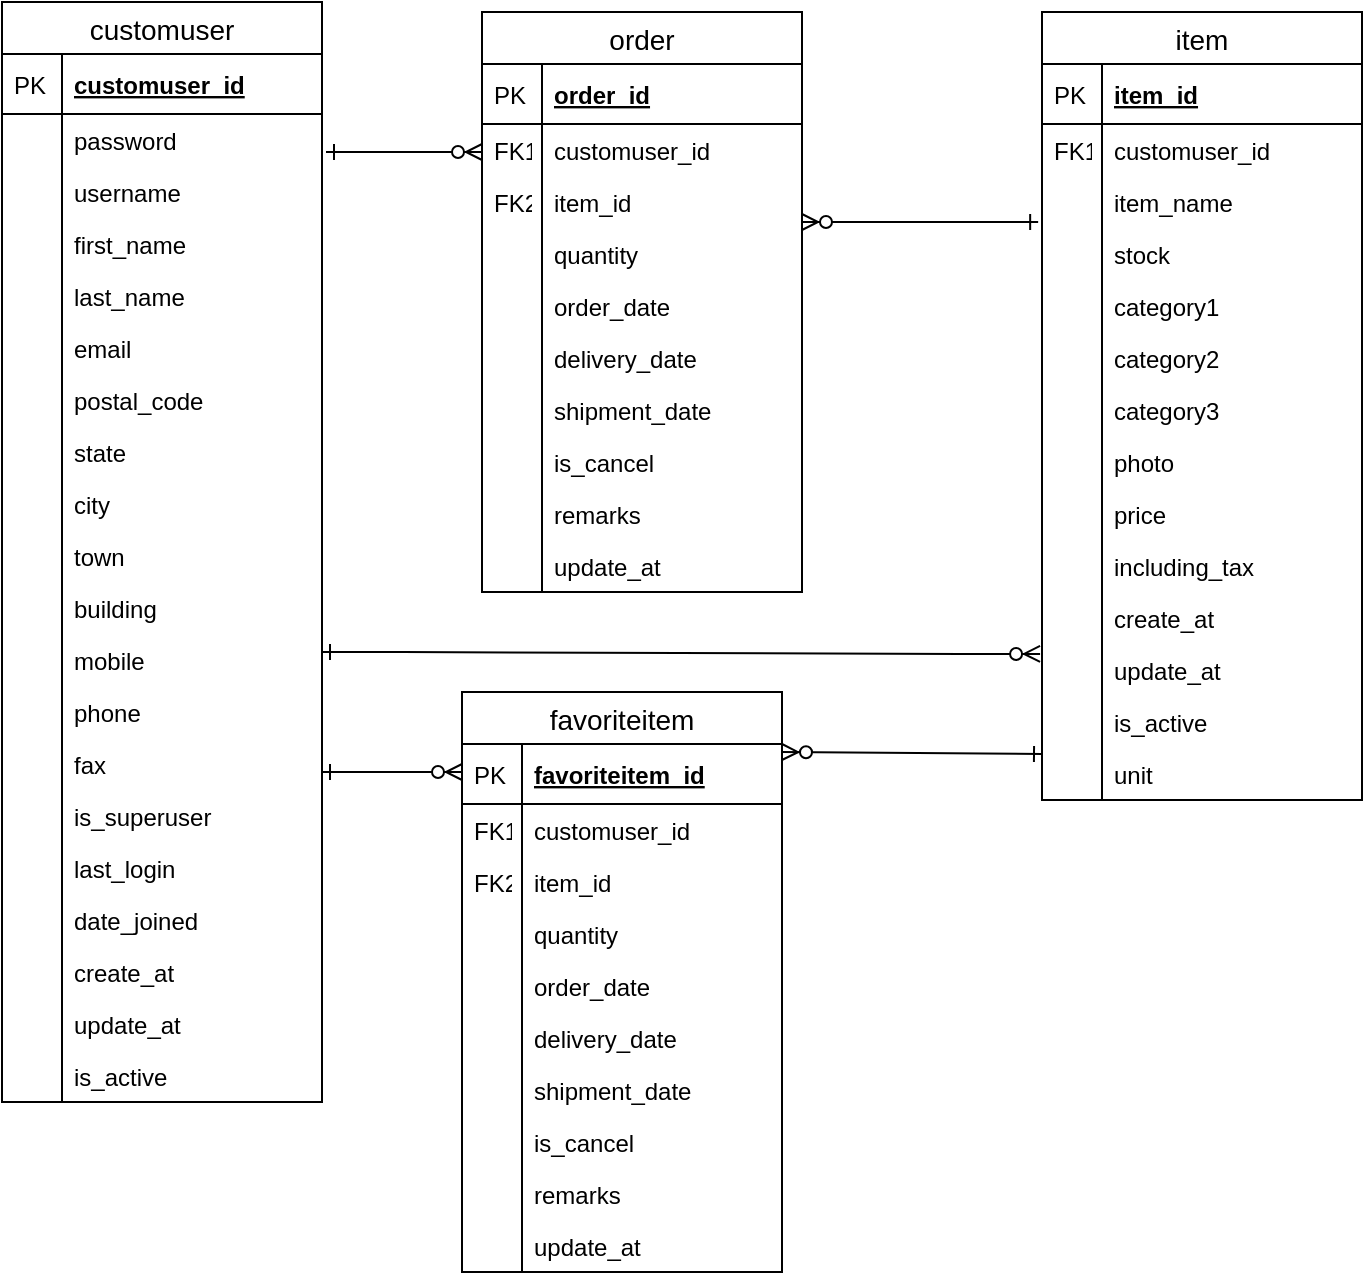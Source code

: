 <mxfile version="12.9.11"><diagram id="S9YT4rrSg56Eo5m6jC3j" name="Page-1"><mxGraphModel dx="801" dy="464" grid="1" gridSize="10" guides="1" tooltips="1" connect="1" arrows="1" fold="1" page="1" pageScale="1" pageWidth="827" pageHeight="1169" math="0" shadow="0"><root><mxCell id="0"/><mxCell id="1" parent="0"/><mxCell id="4r25fAenmn63YWeQ7xrl-1" value="order" style="swimlane;fontStyle=0;childLayout=stackLayout;horizontal=1;startSize=26;horizontalStack=0;resizeParent=1;resizeParentMax=0;resizeLast=0;collapsible=1;marginBottom=0;align=center;fontSize=14;" parent="1" vertex="1"><mxGeometry x="270" y="40" width="160" height="290" as="geometry"/></mxCell><mxCell id="4r25fAenmn63YWeQ7xrl-2" value="order_id" style="shape=partialRectangle;top=0;left=0;right=0;bottom=1;align=left;verticalAlign=middle;fillColor=none;spacingLeft=34;spacingRight=4;overflow=hidden;rotatable=0;points=[[0,0.5],[1,0.5]];portConstraint=eastwest;dropTarget=0;fontStyle=5;fontSize=12;" parent="4r25fAenmn63YWeQ7xrl-1" vertex="1"><mxGeometry y="26" width="160" height="30" as="geometry"/></mxCell><mxCell id="4r25fAenmn63YWeQ7xrl-3" value="PK" style="shape=partialRectangle;top=0;left=0;bottom=0;fillColor=none;align=left;verticalAlign=middle;spacingLeft=4;spacingRight=4;overflow=hidden;rotatable=0;points=[];portConstraint=eastwest;part=1;fontSize=12;" parent="4r25fAenmn63YWeQ7xrl-2" vertex="1" connectable="0"><mxGeometry width="30" height="30" as="geometry"/></mxCell><mxCell id="4r25fAenmn63YWeQ7xrl-4" value="customuser_id" style="shape=partialRectangle;top=0;left=0;right=0;bottom=0;align=left;verticalAlign=top;fillColor=none;spacingLeft=34;spacingRight=4;overflow=hidden;rotatable=0;points=[[0,0.5],[1,0.5]];portConstraint=eastwest;dropTarget=0;fontSize=12;" parent="4r25fAenmn63YWeQ7xrl-1" vertex="1"><mxGeometry y="56" width="160" height="26" as="geometry"/></mxCell><mxCell id="4r25fAenmn63YWeQ7xrl-5" value="FK1" style="shape=partialRectangle;top=0;left=0;bottom=0;fillColor=none;align=left;verticalAlign=top;spacingLeft=4;spacingRight=4;overflow=hidden;rotatable=0;points=[];portConstraint=eastwest;part=1;fontSize=12;" parent="4r25fAenmn63YWeQ7xrl-4" vertex="1" connectable="0"><mxGeometry width="30" height="26" as="geometry"/></mxCell><mxCell id="4r25fAenmn63YWeQ7xrl-6" value="item_id" style="shape=partialRectangle;top=0;left=0;right=0;bottom=0;align=left;verticalAlign=top;fillColor=none;spacingLeft=34;spacingRight=4;overflow=hidden;rotatable=0;points=[[0,0.5],[1,0.5]];portConstraint=eastwest;dropTarget=0;fontSize=12;" parent="4r25fAenmn63YWeQ7xrl-1" vertex="1"><mxGeometry y="82" width="160" height="26" as="geometry"/></mxCell><mxCell id="4r25fAenmn63YWeQ7xrl-7" value="FK2" style="shape=partialRectangle;top=0;left=0;bottom=0;fillColor=none;align=left;verticalAlign=top;spacingLeft=4;spacingRight=4;overflow=hidden;rotatable=0;points=[];portConstraint=eastwest;part=1;fontSize=12;" parent="4r25fAenmn63YWeQ7xrl-6" vertex="1" connectable="0"><mxGeometry width="30" height="26" as="geometry"/></mxCell><mxCell id="4r25fAenmn63YWeQ7xrl-8" value="quantity" style="shape=partialRectangle;top=0;left=0;right=0;bottom=0;align=left;verticalAlign=top;fillColor=none;spacingLeft=34;spacingRight=4;overflow=hidden;rotatable=0;points=[[0,0.5],[1,0.5]];portConstraint=eastwest;dropTarget=0;fontSize=12;" parent="4r25fAenmn63YWeQ7xrl-1" vertex="1"><mxGeometry y="108" width="160" height="26" as="geometry"/></mxCell><mxCell id="4r25fAenmn63YWeQ7xrl-9" value="" style="shape=partialRectangle;top=0;left=0;bottom=0;fillColor=none;align=left;verticalAlign=top;spacingLeft=4;spacingRight=4;overflow=hidden;rotatable=0;points=[];portConstraint=eastwest;part=1;fontSize=12;" parent="4r25fAenmn63YWeQ7xrl-8" vertex="1" connectable="0"><mxGeometry width="30" height="26" as="geometry"/></mxCell><mxCell id="4r25fAenmn63YWeQ7xrl-10" value="order_date" style="shape=partialRectangle;top=0;left=0;right=0;bottom=0;align=left;verticalAlign=top;fillColor=none;spacingLeft=34;spacingRight=4;overflow=hidden;rotatable=0;points=[[0,0.5],[1,0.5]];portConstraint=eastwest;dropTarget=0;fontSize=12;" parent="4r25fAenmn63YWeQ7xrl-1" vertex="1"><mxGeometry y="134" width="160" height="26" as="geometry"/></mxCell><mxCell id="4r25fAenmn63YWeQ7xrl-11" value="" style="shape=partialRectangle;top=0;left=0;bottom=0;fillColor=none;align=left;verticalAlign=top;spacingLeft=4;spacingRight=4;overflow=hidden;rotatable=0;points=[];portConstraint=eastwest;part=1;fontSize=12;" parent="4r25fAenmn63YWeQ7xrl-10" vertex="1" connectable="0"><mxGeometry width="30" height="26" as="geometry"/></mxCell><mxCell id="4r25fAenmn63YWeQ7xrl-12" value="delivery_date" style="shape=partialRectangle;top=0;left=0;right=0;bottom=0;align=left;verticalAlign=top;fillColor=none;spacingLeft=34;spacingRight=4;overflow=hidden;rotatable=0;points=[[0,0.5],[1,0.5]];portConstraint=eastwest;dropTarget=0;fontSize=12;" parent="4r25fAenmn63YWeQ7xrl-1" vertex="1"><mxGeometry y="160" width="160" height="26" as="geometry"/></mxCell><mxCell id="4r25fAenmn63YWeQ7xrl-13" value="" style="shape=partialRectangle;top=0;left=0;bottom=0;fillColor=none;align=left;verticalAlign=top;spacingLeft=4;spacingRight=4;overflow=hidden;rotatable=0;points=[];portConstraint=eastwest;part=1;fontSize=12;" parent="4r25fAenmn63YWeQ7xrl-12" vertex="1" connectable="0"><mxGeometry width="30" height="26" as="geometry"/></mxCell><mxCell id="4r25fAenmn63YWeQ7xrl-14" value="shipment_date" style="shape=partialRectangle;top=0;left=0;right=0;bottom=0;align=left;verticalAlign=top;fillColor=none;spacingLeft=34;spacingRight=4;overflow=hidden;rotatable=0;points=[[0,0.5],[1,0.5]];portConstraint=eastwest;dropTarget=0;fontSize=12;" parent="4r25fAenmn63YWeQ7xrl-1" vertex="1"><mxGeometry y="186" width="160" height="26" as="geometry"/></mxCell><mxCell id="4r25fAenmn63YWeQ7xrl-15" value="" style="shape=partialRectangle;top=0;left=0;bottom=0;fillColor=none;align=left;verticalAlign=top;spacingLeft=4;spacingRight=4;overflow=hidden;rotatable=0;points=[];portConstraint=eastwest;part=1;fontSize=12;" parent="4r25fAenmn63YWeQ7xrl-14" vertex="1" connectable="0"><mxGeometry width="30" height="26" as="geometry"/></mxCell><mxCell id="4r25fAenmn63YWeQ7xrl-16" value="is_cancel" style="shape=partialRectangle;top=0;left=0;right=0;bottom=0;align=left;verticalAlign=top;fillColor=none;spacingLeft=34;spacingRight=4;overflow=hidden;rotatable=0;points=[[0,0.5],[1,0.5]];portConstraint=eastwest;dropTarget=0;fontSize=12;" parent="4r25fAenmn63YWeQ7xrl-1" vertex="1"><mxGeometry y="212" width="160" height="26" as="geometry"/></mxCell><mxCell id="4r25fAenmn63YWeQ7xrl-17" value="" style="shape=partialRectangle;top=0;left=0;bottom=0;fillColor=none;align=left;verticalAlign=top;spacingLeft=4;spacingRight=4;overflow=hidden;rotatable=0;points=[];portConstraint=eastwest;part=1;fontSize=12;" parent="4r25fAenmn63YWeQ7xrl-16" vertex="1" connectable="0"><mxGeometry width="30" height="26" as="geometry"/></mxCell><mxCell id="4r25fAenmn63YWeQ7xrl-18" value="remarks" style="shape=partialRectangle;top=0;left=0;right=0;bottom=0;align=left;verticalAlign=top;fillColor=none;spacingLeft=34;spacingRight=4;overflow=hidden;rotatable=0;points=[[0,0.5],[1,0.5]];portConstraint=eastwest;dropTarget=0;fontSize=12;" parent="4r25fAenmn63YWeQ7xrl-1" vertex="1"><mxGeometry y="238" width="160" height="26" as="geometry"/></mxCell><mxCell id="4r25fAenmn63YWeQ7xrl-19" value="" style="shape=partialRectangle;top=0;left=0;bottom=0;fillColor=none;align=left;verticalAlign=top;spacingLeft=4;spacingRight=4;overflow=hidden;rotatable=0;points=[];portConstraint=eastwest;part=1;fontSize=12;" parent="4r25fAenmn63YWeQ7xrl-18" vertex="1" connectable="0"><mxGeometry width="30" height="26" as="geometry"/></mxCell><mxCell id="4r25fAenmn63YWeQ7xrl-20" value="update_at" style="shape=partialRectangle;top=0;left=0;right=0;bottom=0;align=left;verticalAlign=top;fillColor=none;spacingLeft=34;spacingRight=4;overflow=hidden;rotatable=0;points=[[0,0.5],[1,0.5]];portConstraint=eastwest;dropTarget=0;fontSize=12;" parent="4r25fAenmn63YWeQ7xrl-1" vertex="1"><mxGeometry y="264" width="160" height="26" as="geometry"/></mxCell><mxCell id="4r25fAenmn63YWeQ7xrl-21" value="" style="shape=partialRectangle;top=0;left=0;bottom=0;fillColor=none;align=left;verticalAlign=top;spacingLeft=4;spacingRight=4;overflow=hidden;rotatable=0;points=[];portConstraint=eastwest;part=1;fontSize=12;" parent="4r25fAenmn63YWeQ7xrl-20" vertex="1" connectable="0"><mxGeometry width="30" height="26" as="geometry"/></mxCell><mxCell id="4r25fAenmn63YWeQ7xrl-53" value="customuser" style="swimlane;fontStyle=0;childLayout=stackLayout;horizontal=1;startSize=26;horizontalStack=0;resizeParent=1;resizeParentMax=0;resizeLast=0;collapsible=1;marginBottom=0;align=center;fontSize=14;" parent="1" vertex="1"><mxGeometry x="30" y="35" width="160" height="550" as="geometry"/></mxCell><mxCell id="4r25fAenmn63YWeQ7xrl-54" value="customuser_id" style="shape=partialRectangle;top=0;left=0;right=0;bottom=1;align=left;verticalAlign=middle;fillColor=none;spacingLeft=34;spacingRight=4;overflow=hidden;rotatable=0;points=[[0,0.5],[1,0.5]];portConstraint=eastwest;dropTarget=0;fontStyle=5;fontSize=12;" parent="4r25fAenmn63YWeQ7xrl-53" vertex="1"><mxGeometry y="26" width="160" height="30" as="geometry"/></mxCell><mxCell id="4r25fAenmn63YWeQ7xrl-55" value="PK" style="shape=partialRectangle;top=0;left=0;bottom=0;fillColor=none;align=left;verticalAlign=middle;spacingLeft=4;spacingRight=4;overflow=hidden;rotatable=0;points=[];portConstraint=eastwest;part=1;fontSize=12;" parent="4r25fAenmn63YWeQ7xrl-54" vertex="1" connectable="0"><mxGeometry width="30" height="30" as="geometry"/></mxCell><mxCell id="4r25fAenmn63YWeQ7xrl-56" value="password" style="shape=partialRectangle;top=0;left=0;right=0;bottom=0;align=left;verticalAlign=top;fillColor=none;spacingLeft=34;spacingRight=4;overflow=hidden;rotatable=0;points=[[0,0.5],[1,0.5]];portConstraint=eastwest;dropTarget=0;fontSize=12;" parent="4r25fAenmn63YWeQ7xrl-53" vertex="1"><mxGeometry y="56" width="160" height="26" as="geometry"/></mxCell><mxCell id="4r25fAenmn63YWeQ7xrl-57" value="" style="shape=partialRectangle;top=0;left=0;bottom=0;fillColor=none;align=left;verticalAlign=top;spacingLeft=4;spacingRight=4;overflow=hidden;rotatable=0;points=[];portConstraint=eastwest;part=1;fontSize=12;" parent="4r25fAenmn63YWeQ7xrl-56" vertex="1" connectable="0"><mxGeometry width="30" height="26" as="geometry"/></mxCell><mxCell id="4r25fAenmn63YWeQ7xrl-58" value="username" style="shape=partialRectangle;top=0;left=0;right=0;bottom=0;align=left;verticalAlign=top;fillColor=none;spacingLeft=34;spacingRight=4;overflow=hidden;rotatable=0;points=[[0,0.5],[1,0.5]];portConstraint=eastwest;dropTarget=0;fontSize=12;" parent="4r25fAenmn63YWeQ7xrl-53" vertex="1"><mxGeometry y="82" width="160" height="26" as="geometry"/></mxCell><mxCell id="4r25fAenmn63YWeQ7xrl-59" value="" style="shape=partialRectangle;top=0;left=0;bottom=0;fillColor=none;align=left;verticalAlign=top;spacingLeft=4;spacingRight=4;overflow=hidden;rotatable=0;points=[];portConstraint=eastwest;part=1;fontSize=12;" parent="4r25fAenmn63YWeQ7xrl-58" vertex="1" connectable="0"><mxGeometry width="30" height="26" as="geometry"/></mxCell><mxCell id="4r25fAenmn63YWeQ7xrl-60" value="first_name" style="shape=partialRectangle;top=0;left=0;right=0;bottom=0;align=left;verticalAlign=top;fillColor=none;spacingLeft=34;spacingRight=4;overflow=hidden;rotatable=0;points=[[0,0.5],[1,0.5]];portConstraint=eastwest;dropTarget=0;fontSize=12;" parent="4r25fAenmn63YWeQ7xrl-53" vertex="1"><mxGeometry y="108" width="160" height="26" as="geometry"/></mxCell><mxCell id="4r25fAenmn63YWeQ7xrl-61" value="" style="shape=partialRectangle;top=0;left=0;bottom=0;fillColor=none;align=left;verticalAlign=top;spacingLeft=4;spacingRight=4;overflow=hidden;rotatable=0;points=[];portConstraint=eastwest;part=1;fontSize=12;" parent="4r25fAenmn63YWeQ7xrl-60" vertex="1" connectable="0"><mxGeometry width="30" height="26" as="geometry"/></mxCell><mxCell id="4r25fAenmn63YWeQ7xrl-62" value="last_name" style="shape=partialRectangle;top=0;left=0;right=0;bottom=0;align=left;verticalAlign=top;fillColor=none;spacingLeft=34;spacingRight=4;overflow=hidden;rotatable=0;points=[[0,0.5],[1,0.5]];portConstraint=eastwest;dropTarget=0;fontSize=12;" parent="4r25fAenmn63YWeQ7xrl-53" vertex="1"><mxGeometry y="134" width="160" height="26" as="geometry"/></mxCell><mxCell id="4r25fAenmn63YWeQ7xrl-63" value="" style="shape=partialRectangle;top=0;left=0;bottom=0;fillColor=none;align=left;verticalAlign=top;spacingLeft=4;spacingRight=4;overflow=hidden;rotatable=0;points=[];portConstraint=eastwest;part=1;fontSize=12;" parent="4r25fAenmn63YWeQ7xrl-62" vertex="1" connectable="0"><mxGeometry width="30" height="26" as="geometry"/></mxCell><mxCell id="4r25fAenmn63YWeQ7xrl-64" value="email" style="shape=partialRectangle;top=0;left=0;right=0;bottom=0;align=left;verticalAlign=top;fillColor=none;spacingLeft=34;spacingRight=4;overflow=hidden;rotatable=0;points=[[0,0.5],[1,0.5]];portConstraint=eastwest;dropTarget=0;fontSize=12;" parent="4r25fAenmn63YWeQ7xrl-53" vertex="1"><mxGeometry y="160" width="160" height="26" as="geometry"/></mxCell><mxCell id="4r25fAenmn63YWeQ7xrl-65" value="" style="shape=partialRectangle;top=0;left=0;bottom=0;fillColor=none;align=left;verticalAlign=top;spacingLeft=4;spacingRight=4;overflow=hidden;rotatable=0;points=[];portConstraint=eastwest;part=1;fontSize=12;" parent="4r25fAenmn63YWeQ7xrl-64" vertex="1" connectable="0"><mxGeometry width="30" height="26" as="geometry"/></mxCell><mxCell id="4r25fAenmn63YWeQ7xrl-66" value="postal_code" style="shape=partialRectangle;top=0;left=0;right=0;bottom=0;align=left;verticalAlign=top;fillColor=none;spacingLeft=34;spacingRight=4;overflow=hidden;rotatable=0;points=[[0,0.5],[1,0.5]];portConstraint=eastwest;dropTarget=0;fontSize=12;" parent="4r25fAenmn63YWeQ7xrl-53" vertex="1"><mxGeometry y="186" width="160" height="26" as="geometry"/></mxCell><mxCell id="4r25fAenmn63YWeQ7xrl-67" value="" style="shape=partialRectangle;top=0;left=0;bottom=0;fillColor=none;align=left;verticalAlign=top;spacingLeft=4;spacingRight=4;overflow=hidden;rotatable=0;points=[];portConstraint=eastwest;part=1;fontSize=12;" parent="4r25fAenmn63YWeQ7xrl-66" vertex="1" connectable="0"><mxGeometry width="30" height="26" as="geometry"/></mxCell><mxCell id="4r25fAenmn63YWeQ7xrl-68" value="state" style="shape=partialRectangle;top=0;left=0;right=0;bottom=0;align=left;verticalAlign=top;fillColor=none;spacingLeft=34;spacingRight=4;overflow=hidden;rotatable=0;points=[[0,0.5],[1,0.5]];portConstraint=eastwest;dropTarget=0;fontSize=12;" parent="4r25fAenmn63YWeQ7xrl-53" vertex="1"><mxGeometry y="212" width="160" height="26" as="geometry"/></mxCell><mxCell id="4r25fAenmn63YWeQ7xrl-69" value="" style="shape=partialRectangle;top=0;left=0;bottom=0;fillColor=none;align=left;verticalAlign=top;spacingLeft=4;spacingRight=4;overflow=hidden;rotatable=0;points=[];portConstraint=eastwest;part=1;fontSize=12;" parent="4r25fAenmn63YWeQ7xrl-68" vertex="1" connectable="0"><mxGeometry width="30" height="26" as="geometry"/></mxCell><mxCell id="4r25fAenmn63YWeQ7xrl-70" value="city" style="shape=partialRectangle;top=0;left=0;right=0;bottom=0;align=left;verticalAlign=top;fillColor=none;spacingLeft=34;spacingRight=4;overflow=hidden;rotatable=0;points=[[0,0.5],[1,0.5]];portConstraint=eastwest;dropTarget=0;fontSize=12;" parent="4r25fAenmn63YWeQ7xrl-53" vertex="1"><mxGeometry y="238" width="160" height="26" as="geometry"/></mxCell><mxCell id="4r25fAenmn63YWeQ7xrl-71" value="" style="shape=partialRectangle;top=0;left=0;bottom=0;fillColor=none;align=left;verticalAlign=top;spacingLeft=4;spacingRight=4;overflow=hidden;rotatable=0;points=[];portConstraint=eastwest;part=1;fontSize=12;" parent="4r25fAenmn63YWeQ7xrl-70" vertex="1" connectable="0"><mxGeometry width="30" height="26" as="geometry"/></mxCell><mxCell id="4r25fAenmn63YWeQ7xrl-72" value="town" style="shape=partialRectangle;top=0;left=0;right=0;bottom=0;align=left;verticalAlign=top;fillColor=none;spacingLeft=34;spacingRight=4;overflow=hidden;rotatable=0;points=[[0,0.5],[1,0.5]];portConstraint=eastwest;dropTarget=0;fontSize=12;" parent="4r25fAenmn63YWeQ7xrl-53" vertex="1"><mxGeometry y="264" width="160" height="26" as="geometry"/></mxCell><mxCell id="4r25fAenmn63YWeQ7xrl-73" value="" style="shape=partialRectangle;top=0;left=0;bottom=0;fillColor=none;align=left;verticalAlign=top;spacingLeft=4;spacingRight=4;overflow=hidden;rotatable=0;points=[];portConstraint=eastwest;part=1;fontSize=12;" parent="4r25fAenmn63YWeQ7xrl-72" vertex="1" connectable="0"><mxGeometry width="30" height="26" as="geometry"/></mxCell><mxCell id="4r25fAenmn63YWeQ7xrl-74" value="building" style="shape=partialRectangle;top=0;left=0;right=0;bottom=0;align=left;verticalAlign=top;fillColor=none;spacingLeft=34;spacingRight=4;overflow=hidden;rotatable=0;points=[[0,0.5],[1,0.5]];portConstraint=eastwest;dropTarget=0;fontSize=12;" parent="4r25fAenmn63YWeQ7xrl-53" vertex="1"><mxGeometry y="290" width="160" height="26" as="geometry"/></mxCell><mxCell id="4r25fAenmn63YWeQ7xrl-75" value="" style="shape=partialRectangle;top=0;left=0;bottom=0;fillColor=none;align=left;verticalAlign=top;spacingLeft=4;spacingRight=4;overflow=hidden;rotatable=0;points=[];portConstraint=eastwest;part=1;fontSize=12;" parent="4r25fAenmn63YWeQ7xrl-74" vertex="1" connectable="0"><mxGeometry width="30" height="26" as="geometry"/></mxCell><mxCell id="4r25fAenmn63YWeQ7xrl-76" value="mobile" style="shape=partialRectangle;top=0;left=0;right=0;bottom=0;align=left;verticalAlign=top;fillColor=none;spacingLeft=34;spacingRight=4;overflow=hidden;rotatable=0;points=[[0,0.5],[1,0.5]];portConstraint=eastwest;dropTarget=0;fontSize=12;" parent="4r25fAenmn63YWeQ7xrl-53" vertex="1"><mxGeometry y="316" width="160" height="26" as="geometry"/></mxCell><mxCell id="4r25fAenmn63YWeQ7xrl-77" value="" style="shape=partialRectangle;top=0;left=0;bottom=0;fillColor=none;align=left;verticalAlign=top;spacingLeft=4;spacingRight=4;overflow=hidden;rotatable=0;points=[];portConstraint=eastwest;part=1;fontSize=12;" parent="4r25fAenmn63YWeQ7xrl-76" vertex="1" connectable="0"><mxGeometry width="30" height="26" as="geometry"/></mxCell><mxCell id="4r25fAenmn63YWeQ7xrl-78" value="phone" style="shape=partialRectangle;top=0;left=0;right=0;bottom=0;align=left;verticalAlign=top;fillColor=none;spacingLeft=34;spacingRight=4;overflow=hidden;rotatable=0;points=[[0,0.5],[1,0.5]];portConstraint=eastwest;dropTarget=0;fontSize=12;" parent="4r25fAenmn63YWeQ7xrl-53" vertex="1"><mxGeometry y="342" width="160" height="26" as="geometry"/></mxCell><mxCell id="4r25fAenmn63YWeQ7xrl-79" value="" style="shape=partialRectangle;top=0;left=0;bottom=0;fillColor=none;align=left;verticalAlign=top;spacingLeft=4;spacingRight=4;overflow=hidden;rotatable=0;points=[];portConstraint=eastwest;part=1;fontSize=12;" parent="4r25fAenmn63YWeQ7xrl-78" vertex="1" connectable="0"><mxGeometry width="30" height="26" as="geometry"/></mxCell><mxCell id="4r25fAenmn63YWeQ7xrl-80" value="fax" style="shape=partialRectangle;top=0;left=0;right=0;bottom=0;align=left;verticalAlign=top;fillColor=none;spacingLeft=34;spacingRight=4;overflow=hidden;rotatable=0;points=[[0,0.5],[1,0.5]];portConstraint=eastwest;dropTarget=0;fontSize=12;" parent="4r25fAenmn63YWeQ7xrl-53" vertex="1"><mxGeometry y="368" width="160" height="26" as="geometry"/></mxCell><mxCell id="4r25fAenmn63YWeQ7xrl-81" value="" style="shape=partialRectangle;top=0;left=0;bottom=0;fillColor=none;align=left;verticalAlign=top;spacingLeft=4;spacingRight=4;overflow=hidden;rotatable=0;points=[];portConstraint=eastwest;part=1;fontSize=12;" parent="4r25fAenmn63YWeQ7xrl-80" vertex="1" connectable="0"><mxGeometry width="30" height="26" as="geometry"/></mxCell><mxCell id="4r25fAenmn63YWeQ7xrl-82" value="is_superuser" style="shape=partialRectangle;top=0;left=0;right=0;bottom=0;align=left;verticalAlign=top;fillColor=none;spacingLeft=34;spacingRight=4;overflow=hidden;rotatable=0;points=[[0,0.5],[1,0.5]];portConstraint=eastwest;dropTarget=0;fontSize=12;" parent="4r25fAenmn63YWeQ7xrl-53" vertex="1"><mxGeometry y="394" width="160" height="26" as="geometry"/></mxCell><mxCell id="4r25fAenmn63YWeQ7xrl-83" value="" style="shape=partialRectangle;top=0;left=0;bottom=0;fillColor=none;align=left;verticalAlign=top;spacingLeft=4;spacingRight=4;overflow=hidden;rotatable=0;points=[];portConstraint=eastwest;part=1;fontSize=12;" parent="4r25fAenmn63YWeQ7xrl-82" vertex="1" connectable="0"><mxGeometry width="30" height="26" as="geometry"/></mxCell><mxCell id="4r25fAenmn63YWeQ7xrl-84" value="last_login" style="shape=partialRectangle;top=0;left=0;right=0;bottom=0;align=left;verticalAlign=top;fillColor=none;spacingLeft=34;spacingRight=4;overflow=hidden;rotatable=0;points=[[0,0.5],[1,0.5]];portConstraint=eastwest;dropTarget=0;fontSize=12;" parent="4r25fAenmn63YWeQ7xrl-53" vertex="1"><mxGeometry y="420" width="160" height="26" as="geometry"/></mxCell><mxCell id="4r25fAenmn63YWeQ7xrl-85" value="" style="shape=partialRectangle;top=0;left=0;bottom=0;fillColor=none;align=left;verticalAlign=top;spacingLeft=4;spacingRight=4;overflow=hidden;rotatable=0;points=[];portConstraint=eastwest;part=1;fontSize=12;" parent="4r25fAenmn63YWeQ7xrl-84" vertex="1" connectable="0"><mxGeometry width="30" height="26" as="geometry"/></mxCell><mxCell id="4r25fAenmn63YWeQ7xrl-86" value="date_joined" style="shape=partialRectangle;top=0;left=0;right=0;bottom=0;align=left;verticalAlign=top;fillColor=none;spacingLeft=34;spacingRight=4;overflow=hidden;rotatable=0;points=[[0,0.5],[1,0.5]];portConstraint=eastwest;dropTarget=0;fontSize=12;" parent="4r25fAenmn63YWeQ7xrl-53" vertex="1"><mxGeometry y="446" width="160" height="26" as="geometry"/></mxCell><mxCell id="4r25fAenmn63YWeQ7xrl-87" value="" style="shape=partialRectangle;top=0;left=0;bottom=0;fillColor=none;align=left;verticalAlign=top;spacingLeft=4;spacingRight=4;overflow=hidden;rotatable=0;points=[];portConstraint=eastwest;part=1;fontSize=12;" parent="4r25fAenmn63YWeQ7xrl-86" vertex="1" connectable="0"><mxGeometry width="30" height="26" as="geometry"/></mxCell><mxCell id="4r25fAenmn63YWeQ7xrl-88" value="create_at" style="shape=partialRectangle;top=0;left=0;right=0;bottom=0;align=left;verticalAlign=top;fillColor=none;spacingLeft=34;spacingRight=4;overflow=hidden;rotatable=0;points=[[0,0.5],[1,0.5]];portConstraint=eastwest;dropTarget=0;fontSize=12;" parent="4r25fAenmn63YWeQ7xrl-53" vertex="1"><mxGeometry y="472" width="160" height="26" as="geometry"/></mxCell><mxCell id="4r25fAenmn63YWeQ7xrl-89" value="" style="shape=partialRectangle;top=0;left=0;bottom=0;fillColor=none;align=left;verticalAlign=top;spacingLeft=4;spacingRight=4;overflow=hidden;rotatable=0;points=[];portConstraint=eastwest;part=1;fontSize=12;" parent="4r25fAenmn63YWeQ7xrl-88" vertex="1" connectable="0"><mxGeometry width="30" height="26" as="geometry"/></mxCell><mxCell id="4r25fAenmn63YWeQ7xrl-90" value="update_at" style="shape=partialRectangle;top=0;left=0;right=0;bottom=0;align=left;verticalAlign=top;fillColor=none;spacingLeft=34;spacingRight=4;overflow=hidden;rotatable=0;points=[[0,0.5],[1,0.5]];portConstraint=eastwest;dropTarget=0;fontSize=12;" parent="4r25fAenmn63YWeQ7xrl-53" vertex="1"><mxGeometry y="498" width="160" height="26" as="geometry"/></mxCell><mxCell id="4r25fAenmn63YWeQ7xrl-91" value="" style="shape=partialRectangle;top=0;left=0;bottom=0;fillColor=none;align=left;verticalAlign=top;spacingLeft=4;spacingRight=4;overflow=hidden;rotatable=0;points=[];portConstraint=eastwest;part=1;fontSize=12;" parent="4r25fAenmn63YWeQ7xrl-90" vertex="1" connectable="0"><mxGeometry width="30" height="26" as="geometry"/></mxCell><mxCell id="4r25fAenmn63YWeQ7xrl-92" value="is_active" style="shape=partialRectangle;top=0;left=0;right=0;bottom=0;align=left;verticalAlign=top;fillColor=none;spacingLeft=34;spacingRight=4;overflow=hidden;rotatable=0;points=[[0,0.5],[1,0.5]];portConstraint=eastwest;dropTarget=0;fontSize=12;" parent="4r25fAenmn63YWeQ7xrl-53" vertex="1"><mxGeometry y="524" width="160" height="26" as="geometry"/></mxCell><mxCell id="4r25fAenmn63YWeQ7xrl-93" value="" style="shape=partialRectangle;top=0;left=0;bottom=0;fillColor=none;align=left;verticalAlign=top;spacingLeft=4;spacingRight=4;overflow=hidden;rotatable=0;points=[];portConstraint=eastwest;part=1;fontSize=12;" parent="4r25fAenmn63YWeQ7xrl-92" vertex="1" connectable="0"><mxGeometry width="30" height="26" as="geometry"/></mxCell><mxCell id="4r25fAenmn63YWeQ7xrl-98" value="favoriteitem" style="swimlane;fontStyle=0;childLayout=stackLayout;horizontal=1;startSize=26;horizontalStack=0;resizeParent=1;resizeParentMax=0;resizeLast=0;collapsible=1;marginBottom=0;align=center;fontSize=14;" parent="1" vertex="1"><mxGeometry x="260" y="380" width="160" height="290" as="geometry"/></mxCell><mxCell id="4r25fAenmn63YWeQ7xrl-99" value="favoriteitem_id" style="shape=partialRectangle;top=0;left=0;right=0;bottom=1;align=left;verticalAlign=middle;fillColor=none;spacingLeft=34;spacingRight=4;overflow=hidden;rotatable=0;points=[[0,0.5],[1,0.5]];portConstraint=eastwest;dropTarget=0;fontStyle=5;fontSize=12;" parent="4r25fAenmn63YWeQ7xrl-98" vertex="1"><mxGeometry y="26" width="160" height="30" as="geometry"/></mxCell><mxCell id="4r25fAenmn63YWeQ7xrl-100" value="PK" style="shape=partialRectangle;top=0;left=0;bottom=0;fillColor=none;align=left;verticalAlign=middle;spacingLeft=4;spacingRight=4;overflow=hidden;rotatable=0;points=[];portConstraint=eastwest;part=1;fontSize=12;" parent="4r25fAenmn63YWeQ7xrl-99" vertex="1" connectable="0"><mxGeometry width="30" height="30" as="geometry"/></mxCell><mxCell id="4r25fAenmn63YWeQ7xrl-101" value="customuser_id" style="shape=partialRectangle;top=0;left=0;right=0;bottom=0;align=left;verticalAlign=top;fillColor=none;spacingLeft=34;spacingRight=4;overflow=hidden;rotatable=0;points=[[0,0.5],[1,0.5]];portConstraint=eastwest;dropTarget=0;fontSize=12;" parent="4r25fAenmn63YWeQ7xrl-98" vertex="1"><mxGeometry y="56" width="160" height="26" as="geometry"/></mxCell><mxCell id="4r25fAenmn63YWeQ7xrl-102" value="FK1" style="shape=partialRectangle;top=0;left=0;bottom=0;fillColor=none;align=left;verticalAlign=top;spacingLeft=4;spacingRight=4;overflow=hidden;rotatable=0;points=[];portConstraint=eastwest;part=1;fontSize=12;" parent="4r25fAenmn63YWeQ7xrl-101" vertex="1" connectable="0"><mxGeometry width="30" height="26" as="geometry"/></mxCell><mxCell id="4r25fAenmn63YWeQ7xrl-103" value="item_id" style="shape=partialRectangle;top=0;left=0;right=0;bottom=0;align=left;verticalAlign=top;fillColor=none;spacingLeft=34;spacingRight=4;overflow=hidden;rotatable=0;points=[[0,0.5],[1,0.5]];portConstraint=eastwest;dropTarget=0;fontSize=12;" parent="4r25fAenmn63YWeQ7xrl-98" vertex="1"><mxGeometry y="82" width="160" height="26" as="geometry"/></mxCell><mxCell id="4r25fAenmn63YWeQ7xrl-104" value="FK2" style="shape=partialRectangle;top=0;left=0;bottom=0;fillColor=none;align=left;verticalAlign=top;spacingLeft=4;spacingRight=4;overflow=hidden;rotatable=0;points=[];portConstraint=eastwest;part=1;fontSize=12;" parent="4r25fAenmn63YWeQ7xrl-103" vertex="1" connectable="0"><mxGeometry width="30" height="26" as="geometry"/></mxCell><mxCell id="4r25fAenmn63YWeQ7xrl-105" value="quantity" style="shape=partialRectangle;top=0;left=0;right=0;bottom=0;align=left;verticalAlign=top;fillColor=none;spacingLeft=34;spacingRight=4;overflow=hidden;rotatable=0;points=[[0,0.5],[1,0.5]];portConstraint=eastwest;dropTarget=0;fontSize=12;" parent="4r25fAenmn63YWeQ7xrl-98" vertex="1"><mxGeometry y="108" width="160" height="26" as="geometry"/></mxCell><mxCell id="4r25fAenmn63YWeQ7xrl-106" value="" style="shape=partialRectangle;top=0;left=0;bottom=0;fillColor=none;align=left;verticalAlign=top;spacingLeft=4;spacingRight=4;overflow=hidden;rotatable=0;points=[];portConstraint=eastwest;part=1;fontSize=12;" parent="4r25fAenmn63YWeQ7xrl-105" vertex="1" connectable="0"><mxGeometry width="30" height="26" as="geometry"/></mxCell><mxCell id="4r25fAenmn63YWeQ7xrl-107" value="order_date" style="shape=partialRectangle;top=0;left=0;right=0;bottom=0;align=left;verticalAlign=top;fillColor=none;spacingLeft=34;spacingRight=4;overflow=hidden;rotatable=0;points=[[0,0.5],[1,0.5]];portConstraint=eastwest;dropTarget=0;fontSize=12;" parent="4r25fAenmn63YWeQ7xrl-98" vertex="1"><mxGeometry y="134" width="160" height="26" as="geometry"/></mxCell><mxCell id="4r25fAenmn63YWeQ7xrl-108" value="" style="shape=partialRectangle;top=0;left=0;bottom=0;fillColor=none;align=left;verticalAlign=top;spacingLeft=4;spacingRight=4;overflow=hidden;rotatable=0;points=[];portConstraint=eastwest;part=1;fontSize=12;" parent="4r25fAenmn63YWeQ7xrl-107" vertex="1" connectable="0"><mxGeometry width="30" height="26" as="geometry"/></mxCell><mxCell id="4r25fAenmn63YWeQ7xrl-109" value="delivery_date" style="shape=partialRectangle;top=0;left=0;right=0;bottom=0;align=left;verticalAlign=top;fillColor=none;spacingLeft=34;spacingRight=4;overflow=hidden;rotatable=0;points=[[0,0.5],[1,0.5]];portConstraint=eastwest;dropTarget=0;fontSize=12;" parent="4r25fAenmn63YWeQ7xrl-98" vertex="1"><mxGeometry y="160" width="160" height="26" as="geometry"/></mxCell><mxCell id="4r25fAenmn63YWeQ7xrl-110" value="" style="shape=partialRectangle;top=0;left=0;bottom=0;fillColor=none;align=left;verticalAlign=top;spacingLeft=4;spacingRight=4;overflow=hidden;rotatable=0;points=[];portConstraint=eastwest;part=1;fontSize=12;" parent="4r25fAenmn63YWeQ7xrl-109" vertex="1" connectable="0"><mxGeometry width="30" height="26" as="geometry"/></mxCell><mxCell id="4r25fAenmn63YWeQ7xrl-111" value="shipment_date" style="shape=partialRectangle;top=0;left=0;right=0;bottom=0;align=left;verticalAlign=top;fillColor=none;spacingLeft=34;spacingRight=4;overflow=hidden;rotatable=0;points=[[0,0.5],[1,0.5]];portConstraint=eastwest;dropTarget=0;fontSize=12;" parent="4r25fAenmn63YWeQ7xrl-98" vertex="1"><mxGeometry y="186" width="160" height="26" as="geometry"/></mxCell><mxCell id="4r25fAenmn63YWeQ7xrl-112" value="" style="shape=partialRectangle;top=0;left=0;bottom=0;fillColor=none;align=left;verticalAlign=top;spacingLeft=4;spacingRight=4;overflow=hidden;rotatable=0;points=[];portConstraint=eastwest;part=1;fontSize=12;" parent="4r25fAenmn63YWeQ7xrl-111" vertex="1" connectable="0"><mxGeometry width="30" height="26" as="geometry"/></mxCell><mxCell id="4r25fAenmn63YWeQ7xrl-113" value="is_cancel" style="shape=partialRectangle;top=0;left=0;right=0;bottom=0;align=left;verticalAlign=top;fillColor=none;spacingLeft=34;spacingRight=4;overflow=hidden;rotatable=0;points=[[0,0.5],[1,0.5]];portConstraint=eastwest;dropTarget=0;fontSize=12;" parent="4r25fAenmn63YWeQ7xrl-98" vertex="1"><mxGeometry y="212" width="160" height="26" as="geometry"/></mxCell><mxCell id="4r25fAenmn63YWeQ7xrl-114" value="" style="shape=partialRectangle;top=0;left=0;bottom=0;fillColor=none;align=left;verticalAlign=top;spacingLeft=4;spacingRight=4;overflow=hidden;rotatable=0;points=[];portConstraint=eastwest;part=1;fontSize=12;" parent="4r25fAenmn63YWeQ7xrl-113" vertex="1" connectable="0"><mxGeometry width="30" height="26" as="geometry"/></mxCell><mxCell id="4r25fAenmn63YWeQ7xrl-115" value="remarks" style="shape=partialRectangle;top=0;left=0;right=0;bottom=0;align=left;verticalAlign=top;fillColor=none;spacingLeft=34;spacingRight=4;overflow=hidden;rotatable=0;points=[[0,0.5],[1,0.5]];portConstraint=eastwest;dropTarget=0;fontSize=12;" parent="4r25fAenmn63YWeQ7xrl-98" vertex="1"><mxGeometry y="238" width="160" height="26" as="geometry"/></mxCell><mxCell id="4r25fAenmn63YWeQ7xrl-116" value="" style="shape=partialRectangle;top=0;left=0;bottom=0;fillColor=none;align=left;verticalAlign=top;spacingLeft=4;spacingRight=4;overflow=hidden;rotatable=0;points=[];portConstraint=eastwest;part=1;fontSize=12;" parent="4r25fAenmn63YWeQ7xrl-115" vertex="1" connectable="0"><mxGeometry width="30" height="26" as="geometry"/></mxCell><mxCell id="4r25fAenmn63YWeQ7xrl-117" value="update_at" style="shape=partialRectangle;top=0;left=0;right=0;bottom=0;align=left;verticalAlign=top;fillColor=none;spacingLeft=34;spacingRight=4;overflow=hidden;rotatable=0;points=[[0,0.5],[1,0.5]];portConstraint=eastwest;dropTarget=0;fontSize=12;" parent="4r25fAenmn63YWeQ7xrl-98" vertex="1"><mxGeometry y="264" width="160" height="26" as="geometry"/></mxCell><mxCell id="4r25fAenmn63YWeQ7xrl-118" value="" style="shape=partialRectangle;top=0;left=0;bottom=0;fillColor=none;align=left;verticalAlign=top;spacingLeft=4;spacingRight=4;overflow=hidden;rotatable=0;points=[];portConstraint=eastwest;part=1;fontSize=12;" parent="4r25fAenmn63YWeQ7xrl-117" vertex="1" connectable="0"><mxGeometry width="30" height="26" as="geometry"/></mxCell><mxCell id="4r25fAenmn63YWeQ7xrl-24" value="item" style="swimlane;fontStyle=0;childLayout=stackLayout;horizontal=1;startSize=26;horizontalStack=0;resizeParent=1;resizeParentMax=0;resizeLast=0;collapsible=1;marginBottom=0;align=center;fontSize=14;" parent="1" vertex="1"><mxGeometry x="550" y="40" width="160" height="394" as="geometry"/></mxCell><mxCell id="4r25fAenmn63YWeQ7xrl-25" value="item_id" style="shape=partialRectangle;top=0;left=0;right=0;bottom=1;align=left;verticalAlign=middle;fillColor=none;spacingLeft=34;spacingRight=4;overflow=hidden;rotatable=0;points=[[0,0.5],[1,0.5]];portConstraint=eastwest;dropTarget=0;fontStyle=5;fontSize=12;" parent="4r25fAenmn63YWeQ7xrl-24" vertex="1"><mxGeometry y="26" width="160" height="30" as="geometry"/></mxCell><mxCell id="4r25fAenmn63YWeQ7xrl-26" value="PK" style="shape=partialRectangle;top=0;left=0;bottom=0;fillColor=none;align=left;verticalAlign=middle;spacingLeft=4;spacingRight=4;overflow=hidden;rotatable=0;points=[];portConstraint=eastwest;part=1;fontSize=12;" parent="4r25fAenmn63YWeQ7xrl-25" vertex="1" connectable="0"><mxGeometry width="30" height="30" as="geometry"/></mxCell><mxCell id="4r25fAenmn63YWeQ7xrl-27" value="customuser_id" style="shape=partialRectangle;top=0;left=0;right=0;bottom=0;align=left;verticalAlign=top;fillColor=none;spacingLeft=34;spacingRight=4;overflow=hidden;rotatable=0;points=[[0,0.5],[1,0.5]];portConstraint=eastwest;dropTarget=0;fontSize=12;" parent="4r25fAenmn63YWeQ7xrl-24" vertex="1"><mxGeometry y="56" width="160" height="26" as="geometry"/></mxCell><mxCell id="4r25fAenmn63YWeQ7xrl-28" value="FK1" style="shape=partialRectangle;top=0;left=0;bottom=0;fillColor=none;align=left;verticalAlign=top;spacingLeft=4;spacingRight=4;overflow=hidden;rotatable=0;points=[];portConstraint=eastwest;part=1;fontSize=12;" parent="4r25fAenmn63YWeQ7xrl-27" vertex="1" connectable="0"><mxGeometry width="30" height="26" as="geometry"/></mxCell><mxCell id="4r25fAenmn63YWeQ7xrl-29" value="item_name" style="shape=partialRectangle;top=0;left=0;right=0;bottom=0;align=left;verticalAlign=top;fillColor=none;spacingLeft=34;spacingRight=4;overflow=hidden;rotatable=0;points=[[0,0.5],[1,0.5]];portConstraint=eastwest;dropTarget=0;fontSize=12;" parent="4r25fAenmn63YWeQ7xrl-24" vertex="1"><mxGeometry y="82" width="160" height="26" as="geometry"/></mxCell><mxCell id="4r25fAenmn63YWeQ7xrl-30" value="" style="shape=partialRectangle;top=0;left=0;bottom=0;fillColor=none;align=left;verticalAlign=top;spacingLeft=4;spacingRight=4;overflow=hidden;rotatable=0;points=[];portConstraint=eastwest;part=1;fontSize=12;" parent="4r25fAenmn63YWeQ7xrl-29" vertex="1" connectable="0"><mxGeometry width="30" height="26" as="geometry"/></mxCell><mxCell id="4r25fAenmn63YWeQ7xrl-31" value="stock" style="shape=partialRectangle;top=0;left=0;right=0;bottom=0;align=left;verticalAlign=top;fillColor=none;spacingLeft=34;spacingRight=4;overflow=hidden;rotatable=0;points=[[0,0.5],[1,0.5]];portConstraint=eastwest;dropTarget=0;fontSize=12;" parent="4r25fAenmn63YWeQ7xrl-24" vertex="1"><mxGeometry y="108" width="160" height="26" as="geometry"/></mxCell><mxCell id="4r25fAenmn63YWeQ7xrl-32" value="" style="shape=partialRectangle;top=0;left=0;bottom=0;fillColor=none;align=left;verticalAlign=top;spacingLeft=4;spacingRight=4;overflow=hidden;rotatable=0;points=[];portConstraint=eastwest;part=1;fontSize=12;" parent="4r25fAenmn63YWeQ7xrl-31" vertex="1" connectable="0"><mxGeometry width="30" height="26" as="geometry"/></mxCell><mxCell id="4r25fAenmn63YWeQ7xrl-33" value="category1" style="shape=partialRectangle;top=0;left=0;right=0;bottom=0;align=left;verticalAlign=top;fillColor=none;spacingLeft=34;spacingRight=4;overflow=hidden;rotatable=0;points=[[0,0.5],[1,0.5]];portConstraint=eastwest;dropTarget=0;fontSize=12;" parent="4r25fAenmn63YWeQ7xrl-24" vertex="1"><mxGeometry y="134" width="160" height="26" as="geometry"/></mxCell><mxCell id="4r25fAenmn63YWeQ7xrl-34" value="" style="shape=partialRectangle;top=0;left=0;bottom=0;fillColor=none;align=left;verticalAlign=top;spacingLeft=4;spacingRight=4;overflow=hidden;rotatable=0;points=[];portConstraint=eastwest;part=1;fontSize=12;" parent="4r25fAenmn63YWeQ7xrl-33" vertex="1" connectable="0"><mxGeometry width="30" height="26" as="geometry"/></mxCell><mxCell id="4r25fAenmn63YWeQ7xrl-35" value="category2" style="shape=partialRectangle;top=0;left=0;right=0;bottom=0;align=left;verticalAlign=top;fillColor=none;spacingLeft=34;spacingRight=4;overflow=hidden;rotatable=0;points=[[0,0.5],[1,0.5]];portConstraint=eastwest;dropTarget=0;fontSize=12;" parent="4r25fAenmn63YWeQ7xrl-24" vertex="1"><mxGeometry y="160" width="160" height="26" as="geometry"/></mxCell><mxCell id="4r25fAenmn63YWeQ7xrl-36" value="" style="shape=partialRectangle;top=0;left=0;bottom=0;fillColor=none;align=left;verticalAlign=top;spacingLeft=4;spacingRight=4;overflow=hidden;rotatable=0;points=[];portConstraint=eastwest;part=1;fontSize=12;" parent="4r25fAenmn63YWeQ7xrl-35" vertex="1" connectable="0"><mxGeometry width="30" height="26" as="geometry"/></mxCell><mxCell id="4r25fAenmn63YWeQ7xrl-37" value="category3" style="shape=partialRectangle;top=0;left=0;right=0;bottom=0;align=left;verticalAlign=top;fillColor=none;spacingLeft=34;spacingRight=4;overflow=hidden;rotatable=0;points=[[0,0.5],[1,0.5]];portConstraint=eastwest;dropTarget=0;fontSize=12;" parent="4r25fAenmn63YWeQ7xrl-24" vertex="1"><mxGeometry y="186" width="160" height="26" as="geometry"/></mxCell><mxCell id="4r25fAenmn63YWeQ7xrl-38" value="" style="shape=partialRectangle;top=0;left=0;bottom=0;fillColor=none;align=left;verticalAlign=top;spacingLeft=4;spacingRight=4;overflow=hidden;rotatable=0;points=[];portConstraint=eastwest;part=1;fontSize=12;" parent="4r25fAenmn63YWeQ7xrl-37" vertex="1" connectable="0"><mxGeometry width="30" height="26" as="geometry"/></mxCell><mxCell id="4r25fAenmn63YWeQ7xrl-39" value="photo" style="shape=partialRectangle;top=0;left=0;right=0;bottom=0;align=left;verticalAlign=top;fillColor=none;spacingLeft=34;spacingRight=4;overflow=hidden;rotatable=0;points=[[0,0.5],[1,0.5]];portConstraint=eastwest;dropTarget=0;fontSize=12;" parent="4r25fAenmn63YWeQ7xrl-24" vertex="1"><mxGeometry y="212" width="160" height="26" as="geometry"/></mxCell><mxCell id="4r25fAenmn63YWeQ7xrl-40" value="" style="shape=partialRectangle;top=0;left=0;bottom=0;fillColor=none;align=left;verticalAlign=top;spacingLeft=4;spacingRight=4;overflow=hidden;rotatable=0;points=[];portConstraint=eastwest;part=1;fontSize=12;" parent="4r25fAenmn63YWeQ7xrl-39" vertex="1" connectable="0"><mxGeometry width="30" height="26" as="geometry"/></mxCell><mxCell id="4r25fAenmn63YWeQ7xrl-41" value="price" style="shape=partialRectangle;top=0;left=0;right=0;bottom=0;align=left;verticalAlign=top;fillColor=none;spacingLeft=34;spacingRight=4;overflow=hidden;rotatable=0;points=[[0,0.5],[1,0.5]];portConstraint=eastwest;dropTarget=0;fontSize=12;" parent="4r25fAenmn63YWeQ7xrl-24" vertex="1"><mxGeometry y="238" width="160" height="26" as="geometry"/></mxCell><mxCell id="4r25fAenmn63YWeQ7xrl-42" value="" style="shape=partialRectangle;top=0;left=0;bottom=0;fillColor=none;align=left;verticalAlign=top;spacingLeft=4;spacingRight=4;overflow=hidden;rotatable=0;points=[];portConstraint=eastwest;part=1;fontSize=12;" parent="4r25fAenmn63YWeQ7xrl-41" vertex="1" connectable="0"><mxGeometry width="30" height="26" as="geometry"/></mxCell><mxCell id="4r25fAenmn63YWeQ7xrl-43" value="including_tax" style="shape=partialRectangle;top=0;left=0;right=0;bottom=0;align=left;verticalAlign=top;fillColor=none;spacingLeft=34;spacingRight=4;overflow=hidden;rotatable=0;points=[[0,0.5],[1,0.5]];portConstraint=eastwest;dropTarget=0;fontSize=12;" parent="4r25fAenmn63YWeQ7xrl-24" vertex="1"><mxGeometry y="264" width="160" height="26" as="geometry"/></mxCell><mxCell id="4r25fAenmn63YWeQ7xrl-44" value="" style="shape=partialRectangle;top=0;left=0;bottom=0;fillColor=none;align=left;verticalAlign=top;spacingLeft=4;spacingRight=4;overflow=hidden;rotatable=0;points=[];portConstraint=eastwest;part=1;fontSize=12;" parent="4r25fAenmn63YWeQ7xrl-43" vertex="1" connectable="0"><mxGeometry width="30" height="26" as="geometry"/></mxCell><mxCell id="4r25fAenmn63YWeQ7xrl-45" value="create_at" style="shape=partialRectangle;top=0;left=0;right=0;bottom=0;align=left;verticalAlign=top;fillColor=none;spacingLeft=34;spacingRight=4;overflow=hidden;rotatable=0;points=[[0,0.5],[1,0.5]];portConstraint=eastwest;dropTarget=0;fontSize=12;" parent="4r25fAenmn63YWeQ7xrl-24" vertex="1"><mxGeometry y="290" width="160" height="26" as="geometry"/></mxCell><mxCell id="4r25fAenmn63YWeQ7xrl-46" value="" style="shape=partialRectangle;top=0;left=0;bottom=0;fillColor=none;align=left;verticalAlign=top;spacingLeft=4;spacingRight=4;overflow=hidden;rotatable=0;points=[];portConstraint=eastwest;part=1;fontSize=12;" parent="4r25fAenmn63YWeQ7xrl-45" vertex="1" connectable="0"><mxGeometry width="30" height="26" as="geometry"/></mxCell><mxCell id="4r25fAenmn63YWeQ7xrl-47" value="update_at" style="shape=partialRectangle;top=0;left=0;right=0;bottom=0;align=left;verticalAlign=top;fillColor=none;spacingLeft=34;spacingRight=4;overflow=hidden;rotatable=0;points=[[0,0.5],[1,0.5]];portConstraint=eastwest;dropTarget=0;fontSize=12;" parent="4r25fAenmn63YWeQ7xrl-24" vertex="1"><mxGeometry y="316" width="160" height="26" as="geometry"/></mxCell><mxCell id="4r25fAenmn63YWeQ7xrl-48" value="" style="shape=partialRectangle;top=0;left=0;bottom=0;fillColor=none;align=left;verticalAlign=top;spacingLeft=4;spacingRight=4;overflow=hidden;rotatable=0;points=[];portConstraint=eastwest;part=1;fontSize=12;" parent="4r25fAenmn63YWeQ7xrl-47" vertex="1" connectable="0"><mxGeometry width="30" height="26" as="geometry"/></mxCell><mxCell id="4r25fAenmn63YWeQ7xrl-49" value="is_active" style="shape=partialRectangle;top=0;left=0;right=0;bottom=0;align=left;verticalAlign=top;fillColor=none;spacingLeft=34;spacingRight=4;overflow=hidden;rotatable=0;points=[[0,0.5],[1,0.5]];portConstraint=eastwest;dropTarget=0;fontSize=12;" parent="4r25fAenmn63YWeQ7xrl-24" vertex="1"><mxGeometry y="342" width="160" height="26" as="geometry"/></mxCell><mxCell id="4r25fAenmn63YWeQ7xrl-50" value="" style="shape=partialRectangle;top=0;left=0;bottom=0;fillColor=none;align=left;verticalAlign=top;spacingLeft=4;spacingRight=4;overflow=hidden;rotatable=0;points=[];portConstraint=eastwest;part=1;fontSize=12;" parent="4r25fAenmn63YWeQ7xrl-49" vertex="1" connectable="0"><mxGeometry width="30" height="26" as="geometry"/></mxCell><mxCell id="4r25fAenmn63YWeQ7xrl-51" value="unit" style="shape=partialRectangle;top=0;left=0;right=0;bottom=0;align=left;verticalAlign=top;fillColor=none;spacingLeft=34;spacingRight=4;overflow=hidden;rotatable=0;points=[[0,0.5],[1,0.5]];portConstraint=eastwest;dropTarget=0;fontSize=12;" parent="4r25fAenmn63YWeQ7xrl-24" vertex="1"><mxGeometry y="368" width="160" height="26" as="geometry"/></mxCell><mxCell id="4r25fAenmn63YWeQ7xrl-52" value="" style="shape=partialRectangle;top=0;left=0;bottom=0;fillColor=none;align=left;verticalAlign=top;spacingLeft=4;spacingRight=4;overflow=hidden;rotatable=0;points=[];portConstraint=eastwest;part=1;fontSize=12;" parent="4r25fAenmn63YWeQ7xrl-51" vertex="1" connectable="0"><mxGeometry width="30" height="26" as="geometry"/></mxCell><mxCell id="4r25fAenmn63YWeQ7xrl-122" value="" style="edgeStyle=entityRelationEdgeStyle;fontSize=12;html=1;endArrow=ERzeroToMany;startArrow=ERone;startFill=0;endFill=1;" parent="1" edge="1"><mxGeometry width="100" height="100" relative="1" as="geometry"><mxPoint x="192" y="110" as="sourcePoint"/><mxPoint x="270" y="110" as="targetPoint"/></mxGeometry></mxCell><mxCell id="4r25fAenmn63YWeQ7xrl-123" value="" style="edgeStyle=entityRelationEdgeStyle;fontSize=12;html=1;endArrow=ERzeroToMany;startArrow=ERone;startFill=0;endFill=1;" parent="1" edge="1"><mxGeometry width="100" height="100" relative="1" as="geometry"><mxPoint x="190" y="420" as="sourcePoint"/><mxPoint x="260" y="420" as="targetPoint"/></mxGeometry></mxCell><mxCell id="4r25fAenmn63YWeQ7xrl-124" value="" style="edgeStyle=entityRelationEdgeStyle;fontSize=12;html=1;endArrow=ERzeroToMany;entryX=-0.006;entryY=0.192;entryDx=0;entryDy=0;entryPerimeter=0;startArrow=ERone;startFill=0;endFill=1;" parent="1" target="4r25fAenmn63YWeQ7xrl-47" edge="1"><mxGeometry width="100" height="100" relative="1" as="geometry"><mxPoint x="190" y="360" as="sourcePoint"/><mxPoint x="268" y="360" as="targetPoint"/></mxGeometry></mxCell><mxCell id="4r25fAenmn63YWeQ7xrl-125" value="" style="fontSize=12;html=1;endArrow=ERzeroToMany;startArrow=ERone;startFill=0;endFill=1;" parent="1" edge="1"><mxGeometry width="100" height="100" relative="1" as="geometry"><mxPoint x="550" y="411" as="sourcePoint"/><mxPoint x="420" y="410" as="targetPoint"/></mxGeometry></mxCell><mxCell id="4r25fAenmn63YWeQ7xrl-126" value="" style="fontSize=12;html=1;endArrow=ERzeroToMany;exitX=-0.012;exitY=-0.115;exitDx=0;exitDy=0;exitPerimeter=0;endFill=1;startArrow=ERone;startFill=0;" parent="1" source="4r25fAenmn63YWeQ7xrl-31" edge="1"><mxGeometry width="100" height="100" relative="1" as="geometry"><mxPoint x="470" y="180" as="sourcePoint"/><mxPoint x="430" y="145" as="targetPoint"/></mxGeometry></mxCell></root></mxGraphModel></diagram></mxfile>